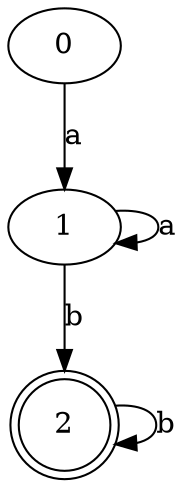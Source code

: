 digraph {
	graph [bb="0,0,78,221"];
	node [label="\N"];
	0	[height=0.5,
		pos="27,203",
		width=0.75];
	1	[height=0.5,
		pos="27,114.5",
		width=0.75];
	0 -> 1	[label=a,
		lp="30,158.75",
		pos="e,27,132.85 27,184.91 27,173.26 27,157.55 27,144.02"];
	1 -> 1	[label=a,
		lp="75,114.5",
		pos="e,51.532,106.33 51.532,122.67 62.508,123.45 72,120.72 72,114.5 72,110.61 68.292,108.09 62.832,106.93"];
	2	[height=0.61111,
		pos="27,22",
		shape=doublecircle,
		width=0.61111];
	1 -> 2	[label=b,
		lp="30.375,70.25",
		pos="e,27,44.218 27,96.051 27,84.609 27,69.297 27,55.647"];
	2 -> 2	[label=b,
		lp="70.375,22",
		pos="e,47.581,13.22 47.581,30.78 57.845,31.994 67,29.068 67,22 67,17.803 63.772,15.067 59.002,13.79"];
}
